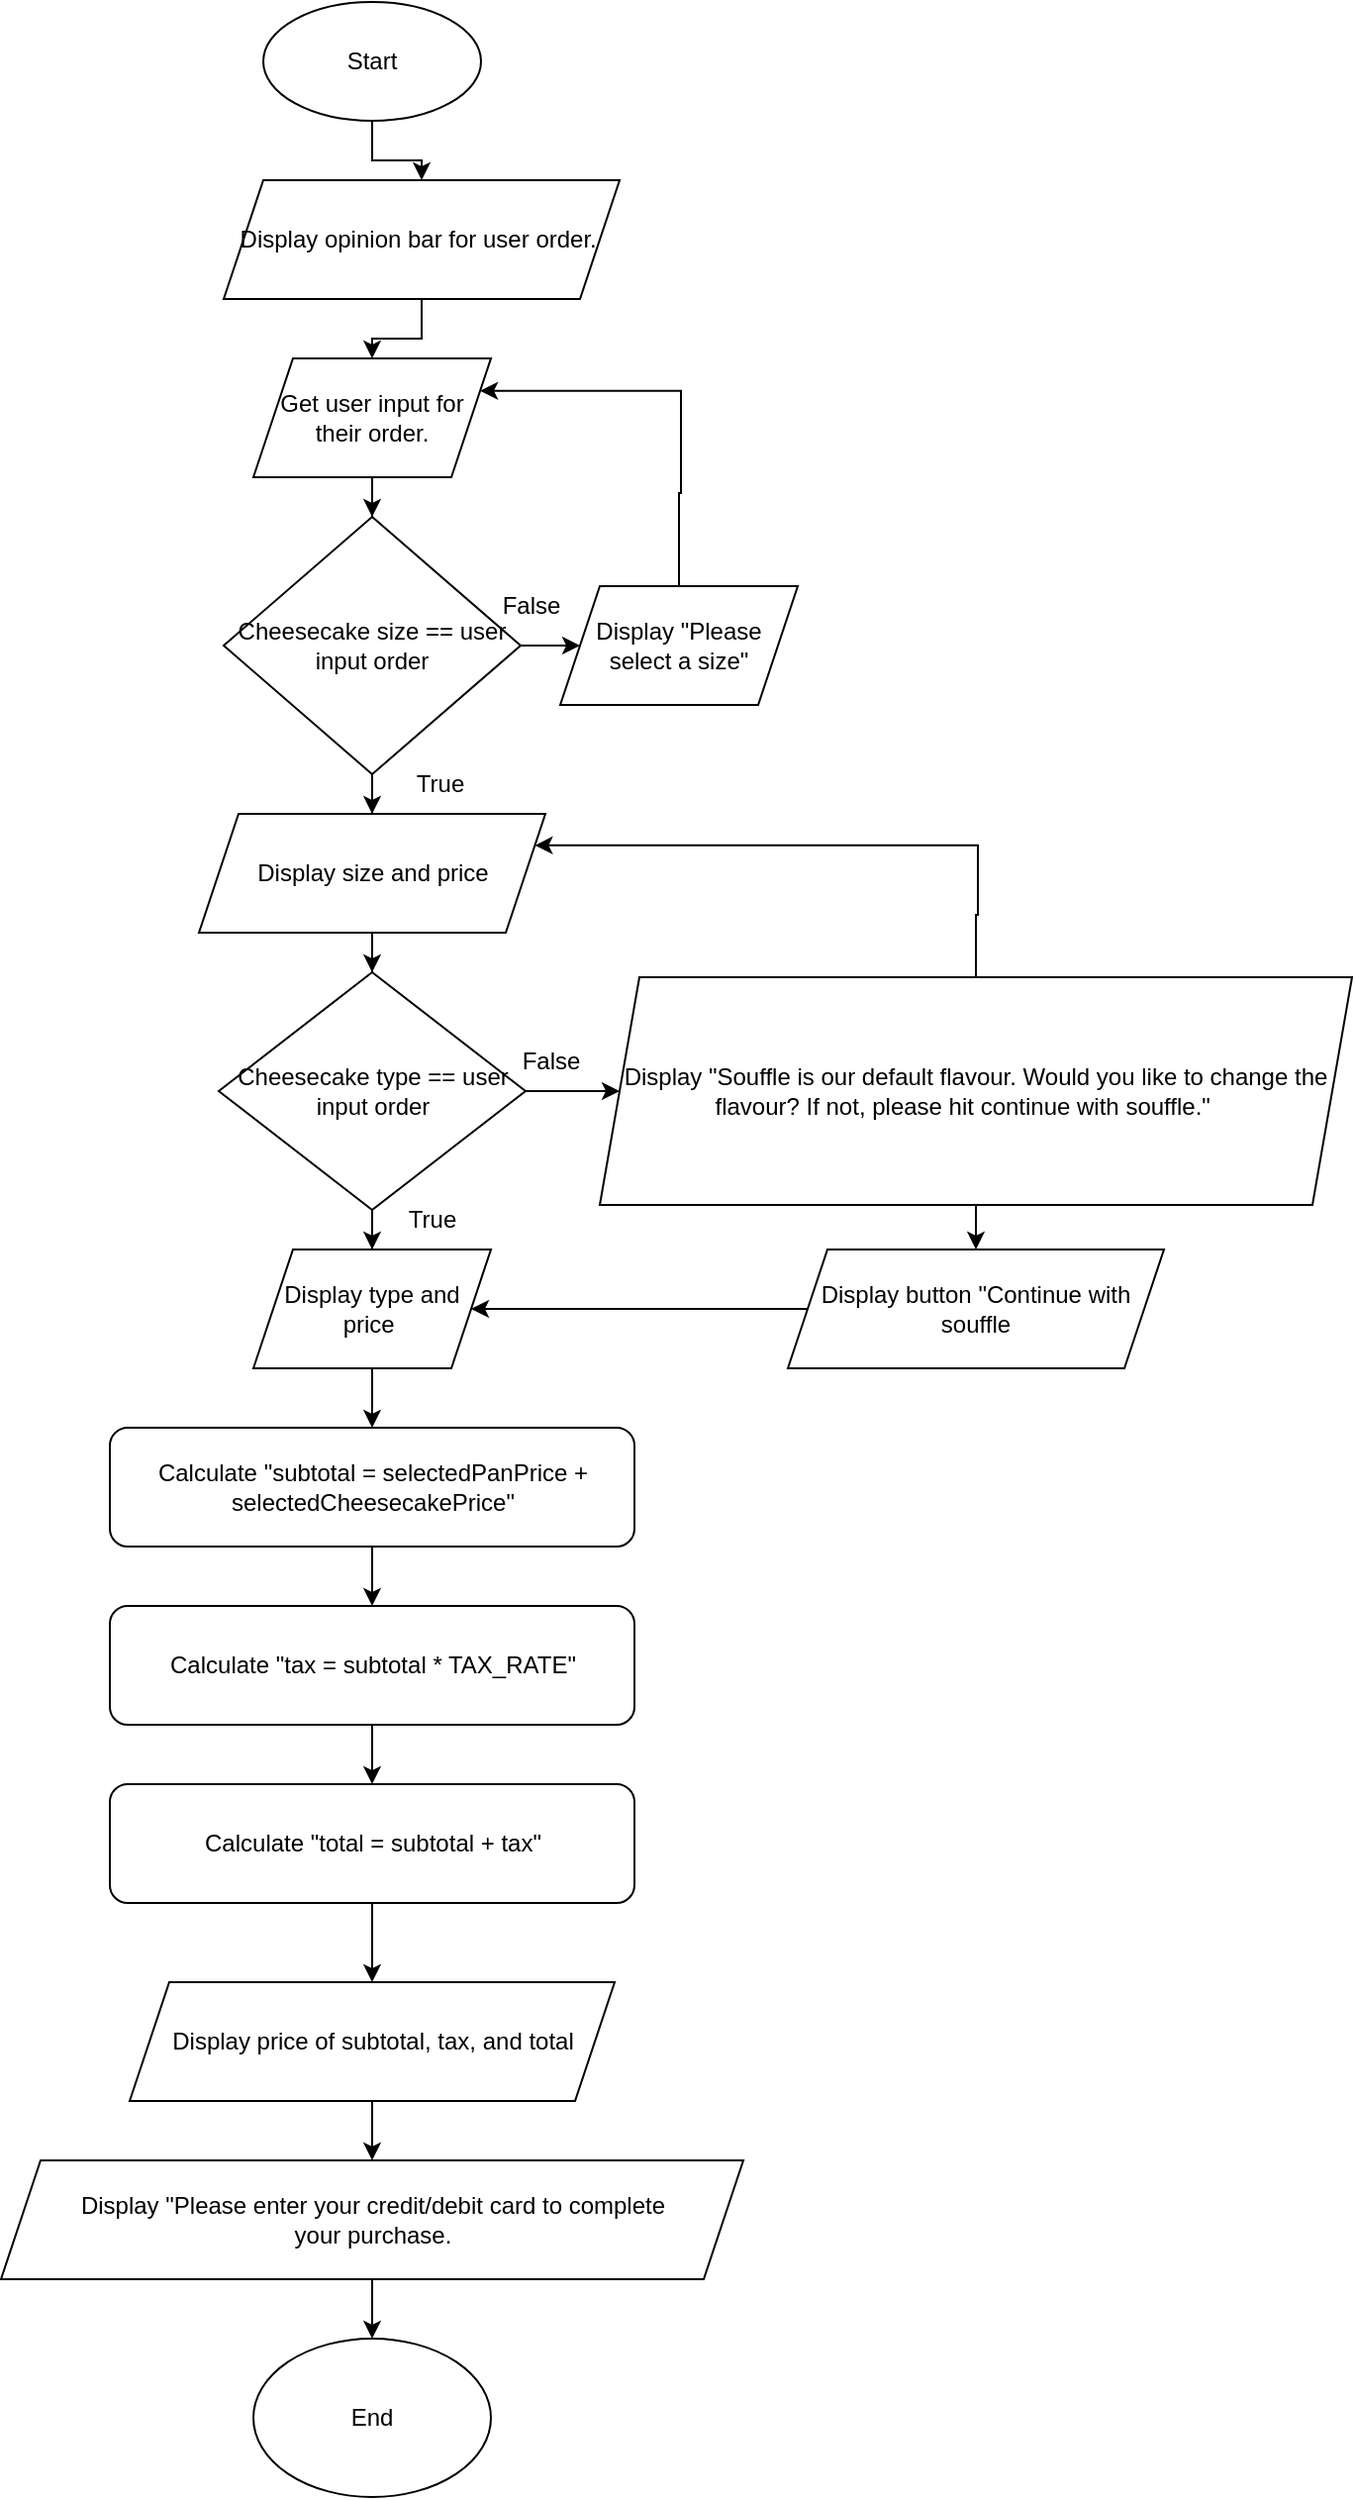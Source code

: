 <mxfile version="27.0.5">
  <diagram id="C5RBs43oDa-KdzZeNtuy" name="Page-1">
    <mxGraphModel dx="1426" dy="743" grid="1" gridSize="10" guides="1" tooltips="1" connect="1" arrows="1" fold="1" page="1" pageScale="1" pageWidth="827" pageHeight="1169" math="0" shadow="0">
      <root>
        <mxCell id="WIyWlLk6GJQsqaUBKTNV-0" />
        <mxCell id="WIyWlLk6GJQsqaUBKTNV-1" parent="WIyWlLk6GJQsqaUBKTNV-0" />
        <mxCell id="2lRGtOp8sFa3giVUsqYv-7" value="" style="edgeStyle=orthogonalEdgeStyle;rounded=0;orthogonalLoop=1;jettySize=auto;html=1;" parent="WIyWlLk6GJQsqaUBKTNV-1" source="2lRGtOp8sFa3giVUsqYv-0" target="2lRGtOp8sFa3giVUsqYv-6" edge="1">
          <mxGeometry relative="1" as="geometry" />
        </mxCell>
        <mxCell id="2lRGtOp8sFa3giVUsqYv-0" value="Start" style="ellipse;whiteSpace=wrap;html=1;" parent="WIyWlLk6GJQsqaUBKTNV-1" vertex="1">
          <mxGeometry x="350" y="30" width="110" height="60" as="geometry" />
        </mxCell>
        <mxCell id="2lRGtOp8sFa3giVUsqYv-13" value="" style="edgeStyle=orthogonalEdgeStyle;rounded=0;orthogonalLoop=1;jettySize=auto;html=1;" parent="WIyWlLk6GJQsqaUBKTNV-1" source="2lRGtOp8sFa3giVUsqYv-4" target="2lRGtOp8sFa3giVUsqYv-12" edge="1">
          <mxGeometry relative="1" as="geometry" />
        </mxCell>
        <mxCell id="2lRGtOp8sFa3giVUsqYv-16" value="" style="edgeStyle=orthogonalEdgeStyle;rounded=0;orthogonalLoop=1;jettySize=auto;html=1;" parent="WIyWlLk6GJQsqaUBKTNV-1" source="2lRGtOp8sFa3giVUsqYv-4" target="2lRGtOp8sFa3giVUsqYv-15" edge="1">
          <mxGeometry relative="1" as="geometry" />
        </mxCell>
        <mxCell id="2lRGtOp8sFa3giVUsqYv-4" value="Cheesecake size == user input order" style="rhombus;whiteSpace=wrap;html=1;" parent="WIyWlLk6GJQsqaUBKTNV-1" vertex="1">
          <mxGeometry x="330" y="290" width="150" height="130" as="geometry" />
        </mxCell>
        <mxCell id="2lRGtOp8sFa3giVUsqYv-21" value="" style="edgeStyle=orthogonalEdgeStyle;rounded=0;orthogonalLoop=1;jettySize=auto;html=1;" parent="WIyWlLk6GJQsqaUBKTNV-1" source="2lRGtOp8sFa3giVUsqYv-6" target="2lRGtOp8sFa3giVUsqYv-20" edge="1">
          <mxGeometry relative="1" as="geometry" />
        </mxCell>
        <mxCell id="2lRGtOp8sFa3giVUsqYv-6" value="Display opinion bar for user order.&amp;nbsp;" style="shape=parallelogram;perimeter=parallelogramPerimeter;whiteSpace=wrap;html=1;fixedSize=1;" parent="WIyWlLk6GJQsqaUBKTNV-1" vertex="1">
          <mxGeometry x="330" y="120" width="200" height="60" as="geometry" />
        </mxCell>
        <mxCell id="mc2p-BwedOkzOsugEbwL-0" style="edgeStyle=orthogonalEdgeStyle;rounded=0;orthogonalLoop=1;jettySize=auto;html=1;entryX=1;entryY=0.25;entryDx=0;entryDy=0;" edge="1" parent="WIyWlLk6GJQsqaUBKTNV-1" source="2lRGtOp8sFa3giVUsqYv-12" target="2lRGtOp8sFa3giVUsqYv-20">
          <mxGeometry relative="1" as="geometry">
            <mxPoint x="560" y="230" as="targetPoint" />
            <Array as="points">
              <mxPoint x="560" y="278" />
              <mxPoint x="561" y="278" />
              <mxPoint x="561" y="226" />
            </Array>
          </mxGeometry>
        </mxCell>
        <mxCell id="2lRGtOp8sFa3giVUsqYv-12" value="Display &quot;Please select a size&quot;" style="shape=parallelogram;perimeter=parallelogramPerimeter;whiteSpace=wrap;html=1;fixedSize=1;" parent="WIyWlLk6GJQsqaUBKTNV-1" vertex="1">
          <mxGeometry x="500" y="325" width="120" height="60" as="geometry" />
        </mxCell>
        <mxCell id="2lRGtOp8sFa3giVUsqYv-14" value="False" style="text;html=1;align=center;verticalAlign=middle;resizable=0;points=[];autosize=1;strokeColor=none;fillColor=none;" parent="WIyWlLk6GJQsqaUBKTNV-1" vertex="1">
          <mxGeometry x="460" y="320" width="50" height="30" as="geometry" />
        </mxCell>
        <mxCell id="2lRGtOp8sFa3giVUsqYv-18" value="" style="edgeStyle=orthogonalEdgeStyle;rounded=0;orthogonalLoop=1;jettySize=auto;html=1;" parent="WIyWlLk6GJQsqaUBKTNV-1" source="2lRGtOp8sFa3giVUsqYv-15" target="2lRGtOp8sFa3giVUsqYv-17" edge="1">
          <mxGeometry relative="1" as="geometry" />
        </mxCell>
        <mxCell id="2lRGtOp8sFa3giVUsqYv-15" value="Display size and price" style="shape=parallelogram;perimeter=parallelogramPerimeter;whiteSpace=wrap;html=1;fixedSize=1;" parent="WIyWlLk6GJQsqaUBKTNV-1" vertex="1">
          <mxGeometry x="317.5" y="440" width="175" height="60" as="geometry" />
        </mxCell>
        <mxCell id="2lRGtOp8sFa3giVUsqYv-24" value="" style="edgeStyle=orthogonalEdgeStyle;rounded=0;orthogonalLoop=1;jettySize=auto;html=1;" parent="WIyWlLk6GJQsqaUBKTNV-1" source="2lRGtOp8sFa3giVUsqYv-17" target="2lRGtOp8sFa3giVUsqYv-23" edge="1">
          <mxGeometry relative="1" as="geometry" />
        </mxCell>
        <mxCell id="2lRGtOp8sFa3giVUsqYv-27" value="" style="edgeStyle=orthogonalEdgeStyle;rounded=0;orthogonalLoop=1;jettySize=auto;html=1;" parent="WIyWlLk6GJQsqaUBKTNV-1" source="2lRGtOp8sFa3giVUsqYv-17" target="2lRGtOp8sFa3giVUsqYv-26" edge="1">
          <mxGeometry relative="1" as="geometry" />
        </mxCell>
        <mxCell id="2lRGtOp8sFa3giVUsqYv-17" value="Cheesecake type == user input order" style="rhombus;whiteSpace=wrap;html=1;" parent="WIyWlLk6GJQsqaUBKTNV-1" vertex="1">
          <mxGeometry x="327.5" y="520" width="155" height="120" as="geometry" />
        </mxCell>
        <mxCell id="2lRGtOp8sFa3giVUsqYv-19" value="True" style="text;html=1;align=center;verticalAlign=middle;resizable=0;points=[];autosize=1;strokeColor=none;fillColor=none;" parent="WIyWlLk6GJQsqaUBKTNV-1" vertex="1">
          <mxGeometry x="414" y="410" width="50" height="30" as="geometry" />
        </mxCell>
        <mxCell id="2lRGtOp8sFa3giVUsqYv-22" value="" style="edgeStyle=orthogonalEdgeStyle;rounded=0;orthogonalLoop=1;jettySize=auto;html=1;" parent="WIyWlLk6GJQsqaUBKTNV-1" source="2lRGtOp8sFa3giVUsqYv-20" target="2lRGtOp8sFa3giVUsqYv-4" edge="1">
          <mxGeometry relative="1" as="geometry" />
        </mxCell>
        <mxCell id="2lRGtOp8sFa3giVUsqYv-20" value="Get user input for their order." style="shape=parallelogram;perimeter=parallelogramPerimeter;whiteSpace=wrap;html=1;fixedSize=1;" parent="WIyWlLk6GJQsqaUBKTNV-1" vertex="1">
          <mxGeometry x="345" y="210" width="120" height="60" as="geometry" />
        </mxCell>
        <mxCell id="2lRGtOp8sFa3giVUsqYv-34" value="" style="edgeStyle=orthogonalEdgeStyle;rounded=0;orthogonalLoop=1;jettySize=auto;html=1;" parent="WIyWlLk6GJQsqaUBKTNV-1" source="2lRGtOp8sFa3giVUsqYv-23" target="2lRGtOp8sFa3giVUsqYv-33" edge="1">
          <mxGeometry relative="1" as="geometry" />
        </mxCell>
        <mxCell id="mc2p-BwedOkzOsugEbwL-3" style="edgeStyle=orthogonalEdgeStyle;rounded=0;orthogonalLoop=1;jettySize=auto;html=1;entryX=1;entryY=0.25;entryDx=0;entryDy=0;" edge="1" parent="WIyWlLk6GJQsqaUBKTNV-1" source="2lRGtOp8sFa3giVUsqYv-23" target="2lRGtOp8sFa3giVUsqYv-15">
          <mxGeometry relative="1" as="geometry">
            <mxPoint x="710" y="460" as="targetPoint" />
            <Array as="points">
              <mxPoint x="710" y="491" />
              <mxPoint x="711" y="491" />
              <mxPoint x="711" y="456" />
            </Array>
          </mxGeometry>
        </mxCell>
        <mxCell id="2lRGtOp8sFa3giVUsqYv-23" value="Display &quot;Souffle is our default flavour. Would you like to change the flavour? If not, please hit continue with souffle.&quot;&amp;nbsp; &amp;nbsp;&amp;nbsp;" style="shape=parallelogram;perimeter=parallelogramPerimeter;whiteSpace=wrap;html=1;fixedSize=1;" parent="WIyWlLk6GJQsqaUBKTNV-1" vertex="1">
          <mxGeometry x="520" y="522.5" width="380" height="115" as="geometry" />
        </mxCell>
        <mxCell id="2lRGtOp8sFa3giVUsqYv-25" value="False" style="text;html=1;align=center;verticalAlign=middle;resizable=0;points=[];autosize=1;strokeColor=none;fillColor=none;" parent="WIyWlLk6GJQsqaUBKTNV-1" vertex="1">
          <mxGeometry x="470" y="550" width="50" height="30" as="geometry" />
        </mxCell>
        <mxCell id="2lRGtOp8sFa3giVUsqYv-37" value="" style="edgeStyle=orthogonalEdgeStyle;rounded=0;orthogonalLoop=1;jettySize=auto;html=1;" parent="WIyWlLk6GJQsqaUBKTNV-1" source="2lRGtOp8sFa3giVUsqYv-26" target="2lRGtOp8sFa3giVUsqYv-36" edge="1">
          <mxGeometry relative="1" as="geometry" />
        </mxCell>
        <mxCell id="2lRGtOp8sFa3giVUsqYv-26" value="Display type and price&amp;nbsp;" style="shape=parallelogram;perimeter=parallelogramPerimeter;whiteSpace=wrap;html=1;fixedSize=1;" parent="WIyWlLk6GJQsqaUBKTNV-1" vertex="1">
          <mxGeometry x="345" y="660" width="120" height="60" as="geometry" />
        </mxCell>
        <mxCell id="2lRGtOp8sFa3giVUsqYv-28" value="True" style="text;html=1;align=center;verticalAlign=middle;resizable=0;points=[];autosize=1;strokeColor=none;fillColor=none;" parent="WIyWlLk6GJQsqaUBKTNV-1" vertex="1">
          <mxGeometry x="410" y="630" width="50" height="30" as="geometry" />
        </mxCell>
        <mxCell id="2lRGtOp8sFa3giVUsqYv-35" style="edgeStyle=orthogonalEdgeStyle;rounded=0;orthogonalLoop=1;jettySize=auto;html=1;entryX=1;entryY=0.5;entryDx=0;entryDy=0;" parent="WIyWlLk6GJQsqaUBKTNV-1" source="2lRGtOp8sFa3giVUsqYv-33" target="2lRGtOp8sFa3giVUsqYv-26" edge="1">
          <mxGeometry relative="1" as="geometry" />
        </mxCell>
        <mxCell id="2lRGtOp8sFa3giVUsqYv-33" value="Display button &quot;Continue with souffle" style="shape=parallelogram;perimeter=parallelogramPerimeter;whiteSpace=wrap;html=1;fixedSize=1;" parent="WIyWlLk6GJQsqaUBKTNV-1" vertex="1">
          <mxGeometry x="615" y="660" width="190" height="60" as="geometry" />
        </mxCell>
        <mxCell id="2lRGtOp8sFa3giVUsqYv-39" value="" style="edgeStyle=orthogonalEdgeStyle;rounded=0;orthogonalLoop=1;jettySize=auto;html=1;" parent="WIyWlLk6GJQsqaUBKTNV-1" source="2lRGtOp8sFa3giVUsqYv-36" target="2lRGtOp8sFa3giVUsqYv-38" edge="1">
          <mxGeometry relative="1" as="geometry" />
        </mxCell>
        <mxCell id="2lRGtOp8sFa3giVUsqYv-36" value="&lt;font style=&quot;font-size: 12px;&quot;&gt;Calculate &quot;&lt;span style=&quot;&quot; id=&quot;docs-internal-guid-31fa6884-7fff-f71f-86b2-28a787f939eb&quot;&gt;&lt;span style=&quot;color: rgb(0, 0, 0); background-color: transparent; font-variant-numeric: normal; font-variant-east-asian: normal; font-variant-alternates: normal; font-variant-position: normal; font-variant-emoji: normal; vertical-align: baseline; white-space-collapse: preserve;&quot;&gt;subtotal = &lt;/span&gt;&lt;span style=&quot;color: rgb(0, 0, 0); background-color: transparent; font-variant-numeric: normal; font-variant-east-asian: normal; font-variant-alternates: normal; font-variant-position: normal; font-variant-emoji: normal; vertical-align: baseline; white-space-collapse: preserve;&quot;&gt;selectedPanPrice + selectedCheesecakePrice&quot;&lt;/span&gt;&lt;/span&gt;&lt;/font&gt;" style="rounded=1;whiteSpace=wrap;html=1;" parent="WIyWlLk6GJQsqaUBKTNV-1" vertex="1">
          <mxGeometry x="272.5" y="750" width="265" height="60" as="geometry" />
        </mxCell>
        <mxCell id="2lRGtOp8sFa3giVUsqYv-41" value="" style="edgeStyle=orthogonalEdgeStyle;rounded=0;orthogonalLoop=1;jettySize=auto;html=1;" parent="WIyWlLk6GJQsqaUBKTNV-1" source="2lRGtOp8sFa3giVUsqYv-38" target="2lRGtOp8sFa3giVUsqYv-40" edge="1">
          <mxGeometry relative="1" as="geometry" />
        </mxCell>
        <mxCell id="2lRGtOp8sFa3giVUsqYv-38" value="&lt;font face=&quot;Helvetica&quot; style=&quot;font-size: 12px;&quot;&gt;Calculate &quot;&lt;span style=&quot;&quot; id=&quot;docs-internal-guid-31fa6884-7fff-f71f-86b2-28a787f939eb&quot;&gt;&lt;span style=&quot;color: rgb(0, 0, 0); background-color: transparent; font-variant-numeric: normal; font-variant-east-asian: normal; font-variant-alternates: normal; font-variant-position: normal; font-variant-emoji: normal; vertical-align: baseline; white-space-collapse: preserve;&quot;&gt;&lt;span style=&quot;&quot; id=&quot;docs-internal-guid-2f021f1a-7fff-1453-3221-3e98781fb702&quot;&gt;&lt;span style=&quot;color: rgb(0, 0, 0); background-color: transparent; font-variant-numeric: normal; font-variant-east-asian: normal; font-variant-alternates: normal; font-variant-position: normal; font-variant-emoji: normal; vertical-align: baseline;&quot;&gt;tax = &lt;/span&gt;&lt;span style=&quot;color: rgb(0, 0, 0); background-color: transparent; font-variant-numeric: normal; font-variant-east-asian: normal; font-variant-alternates: normal; font-variant-position: normal; font-variant-emoji: normal; vertical-align: baseline;&quot;&gt;subtotal * TAX_RATE&lt;/span&gt;&lt;/span&gt;&quot;&lt;/span&gt;&lt;/span&gt;&lt;/font&gt;" style="rounded=1;whiteSpace=wrap;html=1;" parent="WIyWlLk6GJQsqaUBKTNV-1" vertex="1">
          <mxGeometry x="272.5" y="840" width="265" height="60" as="geometry" />
        </mxCell>
        <mxCell id="2lRGtOp8sFa3giVUsqYv-43" value="" style="edgeStyle=orthogonalEdgeStyle;rounded=0;orthogonalLoop=1;jettySize=auto;html=1;" parent="WIyWlLk6GJQsqaUBKTNV-1" source="2lRGtOp8sFa3giVUsqYv-40" target="2lRGtOp8sFa3giVUsqYv-42" edge="1">
          <mxGeometry relative="1" as="geometry" />
        </mxCell>
        <mxCell id="2lRGtOp8sFa3giVUsqYv-40" value="&lt;font face=&quot;Helvetica&quot; style=&quot;font-size: 12px;&quot;&gt;Calculate &quot;&lt;span style=&quot;&quot; id=&quot;docs-internal-guid-535d83c5-7fff-caeb-8c3a-57fdebea851c&quot;&gt;&lt;span style=&quot;color: rgb(0, 0, 0); background-color: transparent; font-variant-numeric: normal; font-variant-east-asian: normal; font-variant-alternates: normal; font-variant-position: normal; font-variant-emoji: normal; vertical-align: baseline; white-space-collapse: preserve;&quot;&gt;total = &lt;/span&gt;&lt;span style=&quot;color: rgb(0, 0, 0); background-color: transparent; font-variant-numeric: normal; font-variant-east-asian: normal; font-variant-alternates: normal; font-variant-position: normal; font-variant-emoji: normal; vertical-align: baseline; white-space-collapse: preserve;&quot;&gt;subtotal + tax&lt;/span&gt;&lt;/span&gt;&lt;span style=&quot;&quot; id=&quot;docs-internal-guid-31fa6884-7fff-f71f-86b2-28a787f939eb&quot;&gt;&lt;span style=&quot;color: rgb(0, 0, 0); background-color: transparent; font-variant-numeric: normal; font-variant-east-asian: normal; font-variant-alternates: normal; font-variant-position: normal; font-variant-emoji: normal; vertical-align: baseline; white-space-collapse: preserve;&quot;&gt;&quot;&lt;/span&gt;&lt;/span&gt;&lt;/font&gt;" style="rounded=1;whiteSpace=wrap;html=1;" parent="WIyWlLk6GJQsqaUBKTNV-1" vertex="1">
          <mxGeometry x="272.5" y="930" width="265" height="60" as="geometry" />
        </mxCell>
        <mxCell id="2lRGtOp8sFa3giVUsqYv-45" value="" style="edgeStyle=orthogonalEdgeStyle;rounded=0;orthogonalLoop=1;jettySize=auto;html=1;" parent="WIyWlLk6GJQsqaUBKTNV-1" source="2lRGtOp8sFa3giVUsqYv-42" target="2lRGtOp8sFa3giVUsqYv-44" edge="1">
          <mxGeometry relative="1" as="geometry" />
        </mxCell>
        <mxCell id="2lRGtOp8sFa3giVUsqYv-42" value="Display price of subtotal, tax, and total" style="shape=parallelogram;perimeter=parallelogramPerimeter;whiteSpace=wrap;html=1;fixedSize=1;" parent="WIyWlLk6GJQsqaUBKTNV-1" vertex="1">
          <mxGeometry x="282.5" y="1030" width="245" height="60" as="geometry" />
        </mxCell>
        <mxCell id="2lRGtOp8sFa3giVUsqYv-47" value="" style="edgeStyle=orthogonalEdgeStyle;rounded=0;orthogonalLoop=1;jettySize=auto;html=1;" parent="WIyWlLk6GJQsqaUBKTNV-1" source="2lRGtOp8sFa3giVUsqYv-44" target="2lRGtOp8sFa3giVUsqYv-46" edge="1">
          <mxGeometry relative="1" as="geometry" />
        </mxCell>
        <mxCell id="2lRGtOp8sFa3giVUsqYv-44" value="Display &quot;Please enter your credit/debit card to complete your&amp;nbsp;purchase." style="shape=parallelogram;perimeter=parallelogramPerimeter;whiteSpace=wrap;html=1;fixedSize=1;" parent="WIyWlLk6GJQsqaUBKTNV-1" vertex="1">
          <mxGeometry x="217.5" y="1120" width="375" height="60" as="geometry" />
        </mxCell>
        <mxCell id="2lRGtOp8sFa3giVUsqYv-46" value="End" style="ellipse;whiteSpace=wrap;html=1;" parent="WIyWlLk6GJQsqaUBKTNV-1" vertex="1">
          <mxGeometry x="345" y="1210" width="120" height="80" as="geometry" />
        </mxCell>
      </root>
    </mxGraphModel>
  </diagram>
</mxfile>
